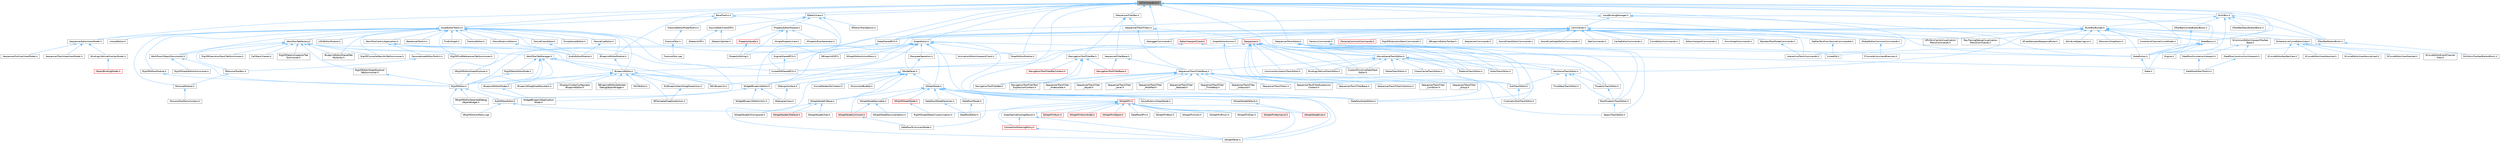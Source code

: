 digraph "UICommandList.h"
{
 // INTERACTIVE_SVG=YES
 // LATEX_PDF_SIZE
  bgcolor="transparent";
  edge [fontname=Helvetica,fontsize=10,labelfontname=Helvetica,labelfontsize=10];
  node [fontname=Helvetica,fontsize=10,shape=box,height=0.2,width=0.4];
  Node1 [id="Node000001",label="UICommandList.h",height=0.2,width=0.4,color="gray40", fillcolor="grey60", style="filled", fontcolor="black",tooltip=" "];
  Node1 -> Node2 [id="edge1_Node000001_Node000002",dir="back",color="steelblue1",style="solid",tooltip=" "];
  Node2 [id="Node000002",label="AssetEditorToolkit.h",height=0.2,width=0.4,color="grey40", fillcolor="white", style="filled",URL="$d9/d8b/AssetEditorToolkit_8h.html",tooltip=" "];
  Node2 -> Node3 [id="edge2_Node000002_Node000003",dir="back",color="steelblue1",style="solid",tooltip=" "];
  Node3 [id="Node000003",label="AnimationEditorViewportClient.h",height=0.2,width=0.4,color="grey40", fillcolor="white", style="filled",URL="$d1/d45/AnimationEditorViewportClient_8h.html",tooltip=" "];
  Node2 -> Node4 [id="edge3_Node000002_Node000004",dir="back",color="steelblue1",style="solid",tooltip=" "];
  Node4 [id="Node000004",label="AudioEditorModule.h",height=0.2,width=0.4,color="grey40", fillcolor="white", style="filled",URL="$d4/d28/AudioEditorModule_8h.html",tooltip=" "];
  Node2 -> Node5 [id="edge4_Node000002_Node000005",dir="back",color="steelblue1",style="solid",tooltip=" "];
  Node5 [id="Node000005",label="BaseAssetToolkit.h",height=0.2,width=0.4,color="grey40", fillcolor="white", style="filled",URL="$d4/d85/BaseAssetToolkit_8h.html",tooltip=" "];
  Node2 -> Node6 [id="edge5_Node000002_Node000006",dir="back",color="steelblue1",style="solid",tooltip=" "];
  Node6 [id="Node000006",label="BlueprintEditor.h",height=0.2,width=0.4,color="grey40", fillcolor="white", style="filled",URL="$df/d7d/BlueprintEditor_8h.html",tooltip=" "];
  Node6 -> Node7 [id="edge6_Node000006_Node000007",dir="back",color="steelblue1",style="solid",tooltip=" "];
  Node7 [id="Node000007",label="BPVariableDragDropAction.h",height=0.2,width=0.4,color="grey40", fillcolor="white", style="filled",URL="$dd/d23/BPVariableDragDropAction_8h.html",tooltip=" "];
  Node6 -> Node8 [id="edge7_Node000006_Node000008",dir="back",color="steelblue1",style="solid",tooltip=" "];
  Node8 [id="Node000008",label="BlueprintDragDropMenuItem.h",height=0.2,width=0.4,color="grey40", fillcolor="white", style="filled",URL="$dc/deb/BlueprintDragDropMenuItem_8h.html",tooltip=" "];
  Node6 -> Node9 [id="edge8_Node000006_Node000009",dir="back",color="steelblue1",style="solid",tooltip=" "];
  Node9 [id="Node000009",label="BlueprintEditorModes.h",height=0.2,width=0.4,color="grey40", fillcolor="white", style="filled",URL="$d9/d70/BlueprintEditorModes_8h.html",tooltip=" "];
  Node9 -> Node10 [id="edge9_Node000009_Node000010",dir="back",color="steelblue1",style="solid",tooltip=" "];
  Node10 [id="Node000010",label="WidgetBlueprintApplication\lMode.h",height=0.2,width=0.4,color="grey40", fillcolor="white", style="filled",URL="$d3/d40/WidgetBlueprintApplicationMode_8h.html",tooltip=" "];
  Node6 -> Node11 [id="edge10_Node000006_Node000011",dir="back",color="steelblue1",style="solid",tooltip=" "];
  Node11 [id="Node000011",label="IDisplayClusterConfigurator\lBlueprintEditor.h",height=0.2,width=0.4,color="grey40", fillcolor="white", style="filled",URL="$dd/d4b/IDisplayClusterConfiguratorBlueprintEditor_8h.html",tooltip=" "];
  Node6 -> Node12 [id="edge11_Node000006_Node000012",dir="back",color="steelblue1",style="solid",tooltip=" "];
  Node12 [id="Node000012",label="MyBlueprintItemDragDropAction.h",height=0.2,width=0.4,color="grey40", fillcolor="white", style="filled",URL="$da/d11/MyBlueprintItemDragDropAction_8h.html",tooltip=" "];
  Node12 -> Node7 [id="edge12_Node000012_Node000007",dir="back",color="steelblue1",style="solid",tooltip=" "];
  Node6 -> Node13 [id="edge13_Node000006_Node000013",dir="back",color="steelblue1",style="solid",tooltip=" "];
  Node13 [id="Node000013",label="SBlueprintEditorSelected\lDebugObjectWidget.h",height=0.2,width=0.4,color="grey40", fillcolor="white", style="filled",URL="$de/d6c/SBlueprintEditorSelectedDebugObjectWidget_8h.html",tooltip=" "];
  Node6 -> Node14 [id="edge14_Node000006_Node000014",dir="back",color="steelblue1",style="solid",tooltip=" "];
  Node14 [id="Node000014",label="SMyBlueprint.h",height=0.2,width=0.4,color="grey40", fillcolor="white", style="filled",URL="$d3/d34/SMyBlueprint_8h.html",tooltip=" "];
  Node6 -> Node15 [id="edge15_Node000006_Node000015",dir="back",color="steelblue1",style="solid",tooltip=" "];
  Node15 [id="Node000015",label="SSCSEditor.h",height=0.2,width=0.4,color="grey40", fillcolor="white", style="filled",URL="$d0/d2e/SSCSEditor_8h.html",tooltip=" "];
  Node6 -> Node16 [id="edge16_Node000006_Node000016",dir="back",color="steelblue1",style="solid",tooltip=" "];
  Node16 [id="Node000016",label="WidgetBlueprintEditor.h",height=0.2,width=0.4,color="grey40", fillcolor="white", style="filled",URL="$d6/d04/WidgetBlueprintEditor_8h.html",tooltip=" "];
  Node16 -> Node17 [id="edge17_Node000016_Node000017",dir="back",color="steelblue1",style="solid",tooltip=" "];
  Node17 [id="Node000017",label="SDesignerView.h",height=0.2,width=0.4,color="grey40", fillcolor="white", style="filled",URL="$d2/d14/SDesignerView_8h.html",tooltip=" "];
  Node16 -> Node10 [id="edge18_Node000016_Node000010",dir="back",color="steelblue1",style="solid",tooltip=" "];
  Node16 -> Node18 [id="edge19_Node000016_Node000018",dir="back",color="steelblue1",style="solid",tooltip=" "];
  Node18 [id="Node000018",label="WidgetBlueprintEditorUtils.h",height=0.2,width=0.4,color="grey40", fillcolor="white", style="filled",URL="$d9/df7/WidgetBlueprintEditorUtils_8h.html",tooltip=" "];
  Node2 -> Node19 [id="edge20_Node000002_Node000019",dir="back",color="steelblue1",style="solid",tooltip=" "];
  Node19 [id="Node000019",label="BlueprintEditorModule.h",height=0.2,width=0.4,color="grey40", fillcolor="white", style="filled",URL="$df/d39/BlueprintEditorModule_8h.html",tooltip=" "];
  Node19 -> Node6 [id="edge21_Node000019_Node000006",dir="back",color="steelblue1",style="solid",tooltip=" "];
  Node2 -> Node20 [id="edge22_Node000002_Node000020",dir="back",color="steelblue1",style="solid",tooltip=" "];
  Node20 [id="Node000020",label="BlueprintEditorSharedTab\lFactories.h",height=0.2,width=0.4,color="grey40", fillcolor="white", style="filled",URL="$d3/d15/BlueprintEditorSharedTabFactories_8h.html",tooltip=" "];
  Node2 -> Node21 [id="edge23_Node000002_Node000021",dir="back",color="steelblue1",style="solid",tooltip=" "];
  Node21 [id="Node000021",label="FindInGraph.h",height=0.2,width=0.4,color="grey40", fillcolor="white", style="filled",URL="$de/d36/FindInGraph_8h.html",tooltip=" "];
  Node2 -> Node22 [id="edge24_Node000002_Node000022",dir="back",color="steelblue1",style="solid",tooltip=" "];
  Node22 [id="Node000022",label="FractureEditor.h",height=0.2,width=0.4,color="grey40", fillcolor="white", style="filled",URL="$db/df2/FractureEditor_8h.html",tooltip=" "];
  Node2 -> Node23 [id="edge25_Node000002_Node000023",dir="back",color="steelblue1",style="solid",tooltip=" "];
  Node23 [id="Node000023",label="ISoundClassEditor.h",height=0.2,width=0.4,color="grey40", fillcolor="white", style="filled",URL="$de/db1/ISoundClassEditor_8h.html",tooltip=" "];
  Node23 -> Node4 [id="edge26_Node000023_Node000004",dir="back",color="steelblue1",style="solid",tooltip=" "];
  Node2 -> Node24 [id="edge27_Node000002_Node000024",dir="back",color="steelblue1",style="solid",tooltip=" "];
  Node24 [id="Node000024",label="ISoundCueEditor.h",height=0.2,width=0.4,color="grey40", fillcolor="white", style="filled",URL="$d6/d6a/ISoundCueEditor_8h.html",tooltip=" "];
  Node24 -> Node4 [id="edge28_Node000024_Node000004",dir="back",color="steelblue1",style="solid",tooltip=" "];
  Node2 -> Node25 [id="edge29_Node000002_Node000025",dir="back",color="steelblue1",style="solid",tooltip=" "];
  Node25 [id="Node000025",label="ISoundSubmixEditor.h",height=0.2,width=0.4,color="grey40", fillcolor="white", style="filled",URL="$dd/dca/ISoundSubmixEditor_8h.html",tooltip=" "];
  Node25 -> Node4 [id="edge30_Node000025_Node000004",dir="back",color="steelblue1",style="solid",tooltip=" "];
  Node2 -> Node26 [id="edge31_Node000002_Node000026",dir="back",color="steelblue1",style="solid",tooltip=" "];
  Node26 [id="Node000026",label="PersonaModule.h",height=0.2,width=0.4,color="grey40", fillcolor="white", style="filled",URL="$de/d74/PersonaModule_8h.html",tooltip=" "];
  Node26 -> Node27 [id="edge32_Node000026_Node000027",dir="back",color="steelblue1",style="solid",tooltip=" "];
  Node27 [id="Node000027",label="PersonaToolMenuContext.h",height=0.2,width=0.4,color="grey40", fillcolor="white", style="filled",URL="$d6/d6c/PersonaToolMenuContext_8h.html",tooltip=" "];
  Node2 -> Node28 [id="edge33_Node000002_Node000028",dir="back",color="steelblue1",style="solid",tooltip=" "];
  Node28 [id="Node000028",label="RigVMCompilerResultsTabSummoner.h",height=0.2,width=0.4,color="grey40", fillcolor="white", style="filled",URL="$dd/d05/RigVMCompilerResultsTabSummoner_8h.html",tooltip=" "];
  Node2 -> Node29 [id="edge34_Node000002_Node000029",dir="back",color="steelblue1",style="solid",tooltip=" "];
  Node29 [id="Node000029",label="RigVMEditorModule.h",height=0.2,width=0.4,color="grey40", fillcolor="white", style="filled",URL="$df/d47/RigVMEditorModule_8h.html",tooltip=" "];
  Node29 -> Node30 [id="edge35_Node000029_Node000030",dir="back",color="steelblue1",style="solid",tooltip=" "];
  Node30 [id="Node000030",label="RigVMEditor.h",height=0.2,width=0.4,color="grey40", fillcolor="white", style="filled",URL="$d3/d13/RigVMEditor_8h.html",tooltip=" "];
  Node30 -> Node31 [id="edge36_Node000030_Node000031",dir="back",color="steelblue1",style="solid",tooltip=" "];
  Node31 [id="Node000031",label="RigVMNewEditor.h",height=0.2,width=0.4,color="grey40", fillcolor="white", style="filled",URL="$df/dd1/RigVMNewEditor_8h.html",tooltip=" "];
  Node31 -> Node32 [id="edge37_Node000031_Node000032",dir="back",color="steelblue1",style="solid",tooltip=" "];
  Node32 [id="Node000032",label="RigVMGraphDetailCustomization.h",height=0.2,width=0.4,color="grey40", fillcolor="white", style="filled",URL="$da/d8c/RigVMGraphDetailCustomization_8h.html",tooltip=" "];
  Node31 -> Node33 [id="edge38_Node000031_Node000033",dir="back",color="steelblue1",style="solid",tooltip=" "];
  Node33 [id="Node000033",label="SRigVMActionMenu.cpp",height=0.2,width=0.4,color="grey40", fillcolor="white", style="filled",URL="$dc/d4c/SRigVMActionMenu_8cpp.html",tooltip=" "];
  Node30 -> Node33 [id="edge39_Node000030_Node000033",dir="back",color="steelblue1",style="solid",tooltip=" "];
  Node30 -> Node34 [id="edge40_Node000030_Node000034",dir="back",color="steelblue1",style="solid",tooltip=" "];
  Node34 [id="Node000034",label="SRigVMEditorSelectedDebug\lObjectWidget.h",height=0.2,width=0.4,color="grey40", fillcolor="white", style="filled",URL="$d9/dcd/SRigVMEditorSelectedDebugObjectWidget_8h.html",tooltip=" "];
  Node2 -> Node35 [id="edge41_Node000002_Node000035",dir="back",color="steelblue1",style="solid",tooltip=" "];
  Node35 [id="Node000035",label="RigVMFindReferencesTabSummoner.h",height=0.2,width=0.4,color="grey40", fillcolor="white", style="filled",URL="$d5/d7d/RigVMFindReferencesTabSummoner_8h.html",tooltip=" "];
  Node2 -> Node36 [id="edge42_Node000002_Node000036",dir="back",color="steelblue1",style="solid",tooltip=" "];
  Node36 [id="Node000036",label="SequencerEditorViewModel.h",height=0.2,width=0.4,color="grey40", fillcolor="white", style="filled",URL="$da/d57/SequencerEditorViewModel_8h.html",tooltip=" "];
  Node36 -> Node37 [id="edge43_Node000036_Node000037",dir="back",color="steelblue1",style="solid",tooltip=" "];
  Node37 [id="Node000037",label="BindingLifetimeOverlayModel.h",height=0.2,width=0.4,color="grey40", fillcolor="white", style="filled",URL="$d2/d69/BindingLifetimeOverlayModel_8h.html",tooltip=" "];
  Node37 -> Node38 [id="edge44_Node000037_Node000038",dir="back",color="steelblue1",style="solid",tooltip=" "];
  Node38 [id="Node000038",label="ObjectBindingModel.h",height=0.2,width=0.4,color="red", fillcolor="#FFF0F0", style="filled",URL="$de/dbc/ObjectBindingModel_8h.html",tooltip=" "];
  Node36 -> Node44 [id="edge45_Node000036_Node000044",dir="back",color="steelblue1",style="solid",tooltip=" "];
  Node44 [id="Node000044",label="SequencerOutlinerViewModel.h",height=0.2,width=0.4,color="grey40", fillcolor="white", style="filled",URL="$da/d12/SequencerOutlinerViewModel_8h.html",tooltip=" "];
  Node36 -> Node45 [id="edge46_Node000036_Node000045",dir="back",color="steelblue1",style="solid",tooltip=" "];
  Node45 [id="Node000045",label="SequencerTrackAreaViewModel.h",height=0.2,width=0.4,color="grey40", fillcolor="white", style="filled",URL="$d9/dd2/SequencerTrackAreaViewModel_8h.html",tooltip=" "];
  Node2 -> Node46 [id="edge47_Node000002_Node000046",dir="back",color="steelblue1",style="solid",tooltip=" "];
  Node46 [id="Node000046",label="SimpleAssetEditor.h",height=0.2,width=0.4,color="grey40", fillcolor="white", style="filled",URL="$da/d6e/SimpleAssetEditor_8h.html",tooltip=" "];
  Node2 -> Node47 [id="edge48_Node000002_Node000047",dir="back",color="steelblue1",style="solid",tooltip=" "];
  Node47 [id="Node000047",label="UAssetEditor.h",height=0.2,width=0.4,color="grey40", fillcolor="white", style="filled",URL="$da/dda/UAssetEditor_8h.html",tooltip=" "];
  Node2 -> Node48 [id="edge49_Node000002_Node000048",dir="back",color="steelblue1",style="solid",tooltip=" "];
  Node48 [id="Node000048",label="UMGEditorModule.h",height=0.2,width=0.4,color="grey40", fillcolor="white", style="filled",URL="$db/d6a/UMGEditorModule_8h.html",tooltip=" "];
  Node2 -> Node49 [id="edge50_Node000002_Node000049",dir="back",color="steelblue1",style="solid",tooltip=" "];
  Node49 [id="Node000049",label="UnrealEdSharedPCH.h",height=0.2,width=0.4,color="grey40", fillcolor="white", style="filled",URL="$d1/de6/UnrealEdSharedPCH_8h.html",tooltip=" "];
  Node2 -> Node50 [id="edge51_Node000002_Node000050",dir="back",color="steelblue1",style="solid",tooltip=" "];
  Node50 [id="Node000050",label="WorkflowCentricApplication.h",height=0.2,width=0.4,color="grey40", fillcolor="white", style="filled",URL="$dc/dc7/WorkflowCentricApplication_8h.html",tooltip=" "];
  Node50 -> Node19 [id="edge52_Node000050_Node000019",dir="back",color="steelblue1",style="solid",tooltip=" "];
  Node50 -> Node51 [id="edge53_Node000050_Node000051",dir="back",color="steelblue1",style="solid",tooltip=" "];
  Node51 [id="Node000051",label="PersonaAssetEditorToolkit.h",height=0.2,width=0.4,color="grey40", fillcolor="white", style="filled",URL="$df/db8/PersonaAssetEditorToolkit_8h.html",tooltip=" "];
  Node51 -> Node52 [id="edge54_Node000051_Node000052",dir="back",color="steelblue1",style="solid",tooltip=" "];
  Node52 [id="Node000052",label="SPersonaToolBox.h",height=0.2,width=0.4,color="grey40", fillcolor="white", style="filled",URL="$d3/d1c/SPersonaToolBox_8h.html",tooltip=" "];
  Node52 -> Node26 [id="edge55_Node000052_Node000026",dir="back",color="steelblue1",style="solid",tooltip=" "];
  Node50 -> Node30 [id="edge56_Node000050_Node000030",dir="back",color="steelblue1",style="solid",tooltip=" "];
  Node50 -> Node31 [id="edge57_Node000050_Node000031",dir="back",color="steelblue1",style="solid",tooltip=" "];
  Node2 -> Node53 [id="edge58_Node000002_Node000053",dir="back",color="steelblue1",style="solid",tooltip=" "];
  Node53 [id="Node000053",label="WorkflowTabFactory.h",height=0.2,width=0.4,color="grey40", fillcolor="white", style="filled",URL="$d9/dfb/WorkflowTabFactory_8h.html",tooltip=" "];
  Node53 -> Node6 [id="edge59_Node000053_Node000006",dir="back",color="steelblue1",style="solid",tooltip=" "];
  Node53 -> Node20 [id="edge60_Node000053_Node000020",dir="back",color="steelblue1",style="solid",tooltip=" "];
  Node53 -> Node54 [id="edge61_Node000053_Node000054",dir="back",color="steelblue1",style="solid",tooltip=" "];
  Node54 [id="Node000054",label="CallStackViewer.h",height=0.2,width=0.4,color="grey40", fillcolor="white", style="filled",URL="$db/dc3/CallStackViewer_8h.html",tooltip=" "];
  Node53 -> Node28 [id="edge62_Node000053_Node000028",dir="back",color="steelblue1",style="solid",tooltip=" "];
  Node53 -> Node55 [id="edge63_Node000053_Node000055",dir="back",color="steelblue1",style="solid",tooltip=" "];
  Node55 [id="Node000055",label="RigVMDetailsInspectorTab\lSummoner.h",height=0.2,width=0.4,color="grey40", fillcolor="white", style="filled",URL="$dc/d66/RigVMDetailsInspectorTabSummoner_8h.html",tooltip=" "];
  Node53 -> Node56 [id="edge64_Node000053_Node000056",dir="back",color="steelblue1",style="solid",tooltip=" "];
  Node56 [id="Node000056",label="RigVMEditorGraphExplorer\lTabSummoner.h",height=0.2,width=0.4,color="grey40", fillcolor="white", style="filled",URL="$d7/de4/RigVMEditorGraphExplorerTabSummoner_8h.html",tooltip=" "];
  Node56 -> Node30 [id="edge65_Node000056_Node000030",dir="back",color="steelblue1",style="solid",tooltip=" "];
  Node53 -> Node57 [id="edge66_Node000053_Node000057",dir="back",color="steelblue1",style="solid",tooltip=" "];
  Node57 [id="Node000057",label="RigVMExecutionStackTabSummoner.h",height=0.2,width=0.4,color="grey40", fillcolor="white", style="filled",URL="$dd/d34/RigVMExecutionStackTabSummoner_8h.html",tooltip=" "];
  Node53 -> Node35 [id="edge67_Node000053_Node000035",dir="back",color="steelblue1",style="solid",tooltip=" "];
  Node53 -> Node52 [id="edge68_Node000053_Node000052",dir="back",color="steelblue1",style="solid",tooltip=" "];
  Node53 -> Node58 [id="edge69_Node000053_Node000058",dir="back",color="steelblue1",style="solid",tooltip=" "];
  Node58 [id="Node000058",label="WorkflowTabManager.h",height=0.2,width=0.4,color="grey40", fillcolor="white", style="filled",URL="$d7/d36/WorkflowTabManager_8h.html",tooltip=" "];
  Node58 -> Node6 [id="edge70_Node000058_Node000006",dir="back",color="steelblue1",style="solid",tooltip=" "];
  Node58 -> Node9 [id="edge71_Node000058_Node000009",dir="back",color="steelblue1",style="solid",tooltip=" "];
  Node58 -> Node30 [id="edge72_Node000058_Node000030",dir="back",color="steelblue1",style="solid",tooltip=" "];
  Node58 -> Node59 [id="edge73_Node000058_Node000059",dir="back",color="steelblue1",style="solid",tooltip=" "];
  Node59 [id="Node000059",label="RigVMNewEditorMode.h",height=0.2,width=0.4,color="grey40", fillcolor="white", style="filled",URL="$de/d0a/RigVMNewEditorMode_8h.html",tooltip=" "];
  Node59 -> Node30 [id="edge74_Node000059_Node000030",dir="back",color="steelblue1",style="solid",tooltip=" "];
  Node58 -> Node14 [id="edge75_Node000058_Node000014",dir="back",color="steelblue1",style="solid",tooltip=" "];
  Node58 -> Node10 [id="edge76_Node000058_Node000010",dir="back",color="steelblue1",style="solid",tooltip=" "];
  Node53 -> Node60 [id="edge77_Node000053_Node000060",dir="back",color="steelblue1",style="solid",tooltip=" "];
  Node60 [id="Node000060",label="WorkflowUObjectDocuments.h",height=0.2,width=0.4,color="grey40", fillcolor="white", style="filled",URL="$d1/db5/WorkflowUObjectDocuments_8h.html",tooltip=" "];
  Node60 -> Node30 [id="edge78_Node000060_Node000030",dir="back",color="steelblue1",style="solid",tooltip=" "];
  Node60 -> Node61 [id="edge79_Node000060_Node000061",dir="back",color="steelblue1",style="solid",tooltip=" "];
  Node61 [id="Node000061",label="RigVMGraphEditorSummoner.h",height=0.2,width=0.4,color="grey40", fillcolor="white", style="filled",URL="$db/d30/RigVMGraphEditorSummoner_8h.html",tooltip=" "];
  Node2 -> Node60 [id="edge80_Node000002_Node000060",dir="back",color="steelblue1",style="solid",tooltip=" "];
  Node1 -> Node62 [id="edge81_Node000001_Node000062",dir="back",color="steelblue1",style="solid",tooltip=" "];
  Node62 [id="Node000062",label="BaseToolkit.h",height=0.2,width=0.4,color="grey40", fillcolor="white", style="filled",URL="$db/d07/BaseToolkit_8h.html",tooltip=" "];
  Node62 -> Node2 [id="edge82_Node000062_Node000002",dir="back",color="steelblue1",style="solid",tooltip=" "];
  Node62 -> Node63 [id="edge83_Node000062_Node000063",dir="back",color="steelblue1",style="solid",tooltip=" "];
  Node63 [id="Node000063",label="FractureEditorModeToolkit.h",height=0.2,width=0.4,color="grey40", fillcolor="white", style="filled",URL="$da/d01/FractureEditorModeToolkit_8h.html",tooltip=" "];
  Node63 -> Node64 [id="edge84_Node000063_Node000064",dir="back",color="steelblue1",style="solid",tooltip=" "];
  Node64 [id="Node000064",label="FractureTool.h",height=0.2,width=0.4,color="grey40", fillcolor="white", style="filled",URL="$d4/d30/FractureTool_8h.html",tooltip=" "];
  Node64 -> Node65 [id="edge85_Node000064_Node000065",dir="back",color="steelblue1",style="solid",tooltip=" "];
  Node65 [id="Node000065",label="FractureTool.cpp",height=0.2,width=0.4,color="grey40", fillcolor="white", style="filled",URL="$dc/d9a/FractureTool_8cpp.html",tooltip=" "];
  Node62 -> Node49 [id="edge86_Node000062_Node000049",dir="back",color="steelblue1",style="solid",tooltip=" "];
  Node1 -> Node19 [id="edge87_Node000001_Node000019",dir="back",color="steelblue1",style="solid",tooltip=" "];
  Node1 -> Node66 [id="edge88_Node000001_Node000066",dir="back",color="steelblue1",style="solid",tooltip=" "];
  Node66 [id="Node000066",label="DataflowGraphEditor.h",height=0.2,width=0.4,color="grey40", fillcolor="white", style="filled",URL="$d4/dfa/DataflowGraphEditor_8h.html",tooltip=" "];
  Node1 -> Node67 [id="edge89_Node000001_Node000067",dir="back",color="steelblue1",style="solid",tooltip=" "];
  Node67 [id="Node000067",label="DebuggerCommands.h",height=0.2,width=0.4,color="grey40", fillcolor="white", style="filled",URL="$dc/da1/DebuggerCommands_8h.html",tooltip=" "];
  Node1 -> Node68 [id="edge90_Node000001_Node000068",dir="back",color="steelblue1",style="solid",tooltip=" "];
  Node68 [id="Node000068",label="GlobalEditorCommonCommands.h",height=0.2,width=0.4,color="grey40", fillcolor="white", style="filled",URL="$d3/d5f/GlobalEditorCommonCommands_8h.html",tooltip=" "];
  Node68 -> Node69 [id="edge91_Node000068_Node000069",dir="back",color="steelblue1",style="solid",tooltip=" "];
  Node69 [id="Node000069",label="FConsoleCommandExecutor.h",height=0.2,width=0.4,color="grey40", fillcolor="white", style="filled",URL="$d4/db0/FConsoleCommandExecutor_8h.html",tooltip=" "];
  Node1 -> Node70 [id="edge92_Node000001_Node000070",dir="back",color="steelblue1",style="solid",tooltip=" "];
  Node70 [id="Node000070",label="GraphEditor.h",height=0.2,width=0.4,color="grey40", fillcolor="white", style="filled",URL="$dc/dc5/GraphEditor_8h.html",tooltip=" "];
  Node70 -> Node6 [id="edge93_Node000070_Node000006",dir="back",color="steelblue1",style="solid",tooltip=" "];
  Node70 -> Node71 [id="edge94_Node000070_Node000071",dir="back",color="steelblue1",style="solid",tooltip=" "];
  Node71 [id="Node000071",label="DataflowEditorToolkit.h",height=0.2,width=0.4,color="grey40", fillcolor="white", style="filled",URL="$d8/d80/DataflowEditorToolkit_8h.html",tooltip=" "];
  Node70 -> Node66 [id="edge95_Node000070_Node000066",dir="back",color="steelblue1",style="solid",tooltip=" "];
  Node70 -> Node72 [id="edge96_Node000070_Node000072",dir="back",color="steelblue1",style="solid",tooltip=" "];
  Node72 [id="Node000072",label="GraphEditorModule.h",height=0.2,width=0.4,color="grey40", fillcolor="white", style="filled",URL="$dc/db9/GraphEditorModule_8h.html",tooltip=" "];
  Node70 -> Node73 [id="edge97_Node000070_Node000073",dir="back",color="steelblue1",style="solid",tooltip=" "];
  Node73 [id="Node000073",label="MarqueeOperation.h",height=0.2,width=0.4,color="grey40", fillcolor="white", style="filled",URL="$df/d01/MarqueeOperation_8h.html",tooltip=" "];
  Node73 -> Node74 [id="edge98_Node000073_Node000074",dir="back",color="steelblue1",style="solid",tooltip=" "];
  Node74 [id="Node000074",label="SNodePanel.h",height=0.2,width=0.4,color="grey40", fillcolor="white", style="filled",URL="$da/db1/SNodePanel_8h.html",tooltip=" "];
  Node74 -> Node75 [id="edge99_Node000074_Node000075",dir="back",color="steelblue1",style="solid",tooltip=" "];
  Node75 [id="Node000075",label="KismetNodeInfoContext.h",height=0.2,width=0.4,color="grey40", fillcolor="white", style="filled",URL="$d3/dfc/KismetNodeInfoContext_8h.html",tooltip=" "];
  Node74 -> Node30 [id="edge100_Node000074_Node000030",dir="back",color="steelblue1",style="solid",tooltip=" "];
  Node74 -> Node76 [id="edge101_Node000074_Node000076",dir="back",color="steelblue1",style="solid",tooltip=" "];
  Node76 [id="Node000076",label="SCommentBubble.h",height=0.2,width=0.4,color="grey40", fillcolor="white", style="filled",URL="$d9/d84/SCommentBubble_8h.html",tooltip=" "];
  Node74 -> Node77 [id="edge102_Node000074_Node000077",dir="back",color="steelblue1",style="solid",tooltip=" "];
  Node77 [id="Node000077",label="SDesignSurface.h",height=0.2,width=0.4,color="grey40", fillcolor="white", style="filled",URL="$d0/d2a/SDesignSurface_8h.html",tooltip=" "];
  Node77 -> Node17 [id="edge103_Node000077_Node000017",dir="back",color="steelblue1",style="solid",tooltip=" "];
  Node74 -> Node78 [id="edge104_Node000074_Node000078",dir="back",color="steelblue1",style="solid",tooltip=" "];
  Node78 [id="Node000078",label="SGraphNode.h",height=0.2,width=0.4,color="grey40", fillcolor="white", style="filled",URL="$d2/d30/SGraphNode_8h.html",tooltip=" "];
  Node78 -> Node66 [id="edge105_Node000078_Node000066",dir="back",color="steelblue1",style="solid",tooltip=" "];
  Node78 -> Node79 [id="edge106_Node000078_Node000079",dir="back",color="steelblue1",style="solid",tooltip=" "];
  Node79 [id="Node000079",label="DataflowSCommentNode.h",height=0.2,width=0.4,color="grey40", fillcolor="white", style="filled",URL="$de/dd7/DataflowSCommentNode_8h.html",tooltip=" "];
  Node78 -> Node80 [id="edge107_Node000078_Node000080",dir="back",color="steelblue1",style="solid",tooltip=" "];
  Node80 [id="Node000080",label="DataflowSNode.h",height=0.2,width=0.4,color="grey40", fillcolor="white", style="filled",URL="$d8/d5a/DataflowSNode_8h.html",tooltip=" "];
  Node80 -> Node81 [id="edge108_Node000080_Node000081",dir="back",color="steelblue1",style="solid",tooltip=" "];
  Node81 [id="Node000081",label="DataflowEditor.h",height=0.2,width=0.4,color="grey40", fillcolor="white", style="filled",URL="$d9/d93/DataflowEditor_8h.html",tooltip=" "];
  Node78 -> Node82 [id="edge109_Node000078_Node000082",dir="back",color="steelblue1",style="solid",tooltip=" "];
  Node82 [id="Node000082",label="DataflowSNodeFactories.h",height=0.2,width=0.4,color="grey40", fillcolor="white", style="filled",URL="$dc/d28/DataflowSNodeFactories_8h.html",tooltip=" "];
  Node82 -> Node81 [id="edge110_Node000082_Node000081",dir="back",color="steelblue1",style="solid",tooltip=" "];
  Node78 -> Node83 [id="edge111_Node000078_Node000083",dir="back",color="steelblue1",style="solid",tooltip=" "];
  Node83 [id="Node000083",label="SGraphNodeDefault.h",height=0.2,width=0.4,color="grey40", fillcolor="white", style="filled",URL="$de/daa/SGraphNodeDefault_8h.html",tooltip=" "];
  Node83 -> Node84 [id="edge112_Node000083_Node000084",dir="back",color="steelblue1",style="solid",tooltip=" "];
  Node84 [id="Node000084",label="SGraphNodeKnot.h",height=0.2,width=0.4,color="red", fillcolor="#FFF0F0", style="filled",URL="$da/da5/SGraphNodeKnot_8h.html",tooltip=" "];
  Node78 -> Node86 [id="edge113_Node000078_Node000086",dir="back",color="steelblue1",style="solid",tooltip=" "];
  Node86 [id="Node000086",label="SGraphNodeK2Base.h",height=0.2,width=0.4,color="grey40", fillcolor="white", style="filled",URL="$de/d4a/SGraphNodeK2Base_8h.html",tooltip=" "];
  Node86 -> Node87 [id="edge114_Node000086_Node000087",dir="back",color="steelblue1",style="solid",tooltip=" "];
  Node87 [id="Node000087",label="SGraphNodeK2Composite.h",height=0.2,width=0.4,color="grey40", fillcolor="white", style="filled",URL="$d9/d1f/SGraphNodeK2Composite_8h.html",tooltip=" "];
  Node86 -> Node88 [id="edge115_Node000086_Node000088",dir="back",color="steelblue1",style="solid",tooltip=" "];
  Node88 [id="Node000088",label="SGraphNodeK2Default.h",height=0.2,width=0.4,color="red", fillcolor="#FFF0F0", style="filled",URL="$d6/dba/SGraphNodeK2Default_8h.html",tooltip=" "];
  Node86 -> Node90 [id="edge116_Node000086_Node000090",dir="back",color="steelblue1",style="solid",tooltip=" "];
  Node90 [id="Node000090",label="SGraphNodeK2Var.h",height=0.2,width=0.4,color="grey40", fillcolor="white", style="filled",URL="$d3/d75/SGraphNodeK2Var_8h.html",tooltip=" "];
  Node78 -> Node91 [id="edge117_Node000078_Node000091",dir="back",color="steelblue1",style="solid",tooltip=" "];
  Node91 [id="Node000091",label="SGraphNodeResizable.h",height=0.2,width=0.4,color="grey40", fillcolor="white", style="filled",URL="$da/d09/SGraphNodeResizable_8h.html",tooltip=" "];
  Node91 -> Node92 [id="edge118_Node000091_Node000092",dir="back",color="steelblue1",style="solid",tooltip=" "];
  Node92 [id="Node000092",label="SGraphNodeComment.h",height=0.2,width=0.4,color="red", fillcolor="#FFF0F0", style="filled",URL="$d7/db6/SGraphNodeComment_8h.html",tooltip=" "];
  Node92 -> Node79 [id="edge119_Node000092_Node000079",dir="back",color="steelblue1",style="solid",tooltip=" "];
  Node91 -> Node94 [id="edge120_Node000091_Node000094",dir="back",color="steelblue1",style="solid",tooltip=" "];
  Node94 [id="Node000094",label="SGraphNodeDocumentation.h",height=0.2,width=0.4,color="grey40", fillcolor="white", style="filled",URL="$de/d42/SGraphNodeDocumentation_8h.html",tooltip=" "];
  Node78 -> Node95 [id="edge121_Node000078_Node000095",dir="back",color="steelblue1",style="solid",tooltip=" "];
  Node95 [id="Node000095",label="SGraphPanel.h",height=0.2,width=0.4,color="grey40", fillcolor="white", style="filled",URL="$d2/dcf/SGraphPanel_8h.html",tooltip=" "];
  Node78 -> Node96 [id="edge122_Node000078_Node000096",dir="back",color="steelblue1",style="solid",tooltip=" "];
  Node96 [id="Node000096",label="SGraphPin.h",height=0.2,width=0.4,color="red", fillcolor="#FFF0F0", style="filled",URL="$d1/dd1/SGraphPin_8h.html",tooltip=" "];
  Node96 -> Node97 [id="edge123_Node000096_Node000097",dir="back",color="steelblue1",style="solid",tooltip=" "];
  Node97 [id="Node000097",label="ConnectionDrawingPolicy.h",height=0.2,width=0.4,color="red", fillcolor="#FFF0F0", style="filled",URL="$d5/dc8/ConnectionDrawingPolicy_8h.html",tooltip=" "];
  Node97 -> Node95 [id="edge124_Node000097_Node000095",dir="back",color="steelblue1",style="solid",tooltip=" "];
  Node96 -> Node102 [id="edge125_Node000096_Node000102",dir="back",color="steelblue1",style="solid",tooltip=" "];
  Node102 [id="Node000102",label="DataflowSPin.h",height=0.2,width=0.4,color="grey40", fillcolor="white", style="filled",URL="$d2/de1/DataflowSPin_8h.html",tooltip=" "];
  Node96 -> Node103 [id="edge126_Node000096_Node000103",dir="back",color="steelblue1",style="solid",tooltip=" "];
  Node103 [id="Node000103",label="GraphSplineOverlapResult.h",height=0.2,width=0.4,color="grey40", fillcolor="white", style="filled",URL="$dc/d14/GraphSplineOverlapResult_8h.html",tooltip=" "];
  Node103 -> Node97 [id="edge127_Node000103_Node000097",dir="back",color="steelblue1",style="solid",tooltip=" "];
  Node103 -> Node95 [id="edge128_Node000103_Node000095",dir="back",color="steelblue1",style="solid",tooltip=" "];
  Node96 -> Node32 [id="edge129_Node000096_Node000032",dir="back",color="steelblue1",style="solid",tooltip=" "];
  Node96 -> Node84 [id="edge130_Node000096_Node000084",dir="back",color="steelblue1",style="solid",tooltip=" "];
  Node96 -> Node95 [id="edge131_Node000096_Node000095",dir="back",color="steelblue1",style="solid",tooltip=" "];
  Node96 -> Node104 [id="edge132_Node000096_Node000104",dir="back",color="steelblue1",style="solid",tooltip=" "];
  Node104 [id="Node000104",label="SGraphPinBool.h",height=0.2,width=0.4,color="grey40", fillcolor="white", style="filled",URL="$d8/d82/SGraphPinBool_8h.html",tooltip=" "];
  Node96 -> Node105 [id="edge133_Node000096_Node000105",dir="back",color="steelblue1",style="solid",tooltip=" "];
  Node105 [id="Node000105",label="SGraphPinColor.h",height=0.2,width=0.4,color="grey40", fillcolor="white", style="filled",URL="$dd/d8d/SGraphPinColor_8h.html",tooltip=" "];
  Node96 -> Node106 [id="edge134_Node000096_Node000106",dir="back",color="steelblue1",style="solid",tooltip=" "];
  Node106 [id="Node000106",label="SGraphPinEnum.h",height=0.2,width=0.4,color="grey40", fillcolor="white", style="filled",URL="$dc/d1a/SGraphPinEnum_8h.html",tooltip=" "];
  Node96 -> Node107 [id="edge135_Node000096_Node000107",dir="back",color="steelblue1",style="solid",tooltip=" "];
  Node107 [id="Node000107",label="SGraphPinExec.h",height=0.2,width=0.4,color="grey40", fillcolor="white", style="filled",URL="$d1/d4c/SGraphPinExec_8h.html",tooltip=" "];
  Node96 -> Node108 [id="edge136_Node000096_Node000108",dir="back",color="steelblue1",style="solid",tooltip=" "];
  Node108 [id="Node000108",label="SGraphPinNameList.h",height=0.2,width=0.4,color="red", fillcolor="#FFF0F0", style="filled",URL="$d4/d09/SGraphPinNameList_8h.html",tooltip=" "];
  Node96 -> Node110 [id="edge137_Node000096_Node000110",dir="back",color="steelblue1",style="solid",tooltip=" "];
  Node110 [id="Node000110",label="SGraphPinNum.h",height=0.2,width=0.4,color="red", fillcolor="#FFF0F0", style="filled",URL="$d7/da4/SGraphPinNum_8h.html",tooltip=" "];
  Node96 -> Node112 [id="edge138_Node000096_Node000112",dir="back",color="steelblue1",style="solid",tooltip=" "];
  Node112 [id="Node000112",label="SGraphPinNumSlider.h",height=0.2,width=0.4,color="red", fillcolor="#FFF0F0", style="filled",URL="$d5/d00/SGraphPinNumSlider_8h.html",tooltip=" "];
  Node96 -> Node114 [id="edge139_Node000096_Node000114",dir="back",color="steelblue1",style="solid",tooltip=" "];
  Node114 [id="Node000114",label="SGraphPinObject.h",height=0.2,width=0.4,color="red", fillcolor="#FFF0F0", style="filled",URL="$da/dd6/SGraphPinObject_8h.html",tooltip=" "];
  Node78 -> Node135 [id="edge140_Node000078_Node000135",dir="back",color="steelblue1",style="solid",tooltip=" "];
  Node135 [id="Node000135",label="SRigVMGraphNode.h",height=0.2,width=0.4,color="red", fillcolor="#FFF0F0", style="filled",URL="$d0/d1e/SRigVMGraphNode_8h.html",tooltip=" "];
  Node135 -> Node32 [id="edge141_Node000135_Node000032",dir="back",color="steelblue1",style="solid",tooltip=" "];
  Node78 -> Node137 [id="edge142_Node000078_Node000137",dir="back",color="steelblue1",style="solid",tooltip=" "];
  Node137 [id="Node000137",label="SoundSubmixGraphNode.h",height=0.2,width=0.4,color="grey40", fillcolor="white", style="filled",URL="$d5/d09/SoundSubmixGraphNode_8h.html",tooltip=" "];
  Node74 -> Node92 [id="edge143_Node000074_Node000092",dir="back",color="steelblue1",style="solid",tooltip=" "];
  Node74 -> Node86 [id="edge144_Node000074_Node000086",dir="back",color="steelblue1",style="solid",tooltip=" "];
  Node74 -> Node95 [id="edge145_Node000074_Node000095",dir="back",color="steelblue1",style="solid",tooltip=" "];
  Node70 -> Node30 [id="edge146_Node000070_Node000030",dir="back",color="steelblue1",style="solid",tooltip=" "];
  Node70 -> Node138 [id="edge147_Node000070_Node000138",dir="back",color="steelblue1",style="solid",tooltip=" "];
  Node138 [id="Node000138",label="SBlueprintDiff.h",height=0.2,width=0.4,color="grey40", fillcolor="white", style="filled",URL="$de/d6d/SBlueprintDiff_8h.html",tooltip=" "];
  Node70 -> Node139 [id="edge148_Node000070_Node000139",dir="back",color="steelblue1",style="solid",tooltip=" "];
  Node139 [id="Node000139",label="SGraphEditorActionMenu.h",height=0.2,width=0.4,color="grey40", fillcolor="white", style="filled",URL="$dd/d8d/SGraphEditorActionMenu_8h.html",tooltip=" "];
  Node70 -> Node78 [id="edge149_Node000070_Node000078",dir="back",color="steelblue1",style="solid",tooltip=" "];
  Node70 -> Node95 [id="edge150_Node000070_Node000095",dir="back",color="steelblue1",style="solid",tooltip=" "];
  Node70 -> Node74 [id="edge151_Node000070_Node000074",dir="back",color="steelblue1",style="solid",tooltip=" "];
  Node70 -> Node49 [id="edge152_Node000070_Node000049",dir="back",color="steelblue1",style="solid",tooltip=" "];
  Node70 -> Node16 [id="edge153_Node000070_Node000016",dir="back",color="steelblue1",style="solid",tooltip=" "];
  Node1 -> Node72 [id="edge154_Node000001_Node000072",dir="back",color="steelblue1",style="solid",tooltip=" "];
  Node1 -> Node140 [id="edge155_Node000001_Node000140",dir="back",color="steelblue1",style="solid",tooltip=" "];
  Node140 [id="Node000140",label="IDetailsView.h",height=0.2,width=0.4,color="grey40", fillcolor="white", style="filled",URL="$dd/d11/IDetailsView_8h.html",tooltip=" "];
  Node140 -> Node141 [id="edge156_Node000140_Node000141",dir="back",color="steelblue1",style="solid",tooltip=" "];
  Node141 [id="Node000141",label="AsyncDetailViewDiff.h",height=0.2,width=0.4,color="grey40", fillcolor="white", style="filled",URL="$dc/d54/AsyncDetailViewDiff_8h.html",tooltip=" "];
  Node141 -> Node142 [id="edge157_Node000141_Node000142",dir="back",color="steelblue1",style="solid",tooltip=" "];
  Node142 [id="Node000142",label="SDetailsDiff.h",height=0.2,width=0.4,color="grey40", fillcolor="white", style="filled",URL="$da/d09/SDetailsDiff_8h.html",tooltip=" "];
  Node141 -> Node143 [id="edge158_Node000141_Node000143",dir="back",color="steelblue1",style="solid",tooltip=" "];
  Node143 [id="Node000143",label="SDetailsSplitter.h",height=0.2,width=0.4,color="grey40", fillcolor="white", style="filled",URL="$d5/de5/SDetailsSplitter_8h.html",tooltip=" "];
  Node140 -> Node144 [id="edge159_Node000140_Node000144",dir="back",color="steelblue1",style="solid",tooltip=" "];
  Node144 [id="Node000144",label="PropertyEditing.h",height=0.2,width=0.4,color="grey40", fillcolor="white", style="filled",URL="$d9/d30/PropertyEditing_8h.html",tooltip=" "];
  Node140 -> Node145 [id="edge160_Node000140_Node000145",dir="back",color="steelblue1",style="solid",tooltip=" "];
  Node145 [id="Node000145",label="PropertyEditorModule.h",height=0.2,width=0.4,color="grey40", fillcolor="white", style="filled",URL="$d5/d90/PropertyEditorModule_8h.html",tooltip=" "];
  Node145 -> Node146 [id="edge161_Node000145_Node000146",dir="back",color="steelblue1",style="solid",tooltip=" "];
  Node146 [id="Node000146",label="IPropertyRowGenerator.h",height=0.2,width=0.4,color="grey40", fillcolor="white", style="filled",URL="$d0/df2/IPropertyRowGenerator_8h.html",tooltip=" "];
  Node145 -> Node147 [id="edge162_Node000145_Node000147",dir="back",color="steelblue1",style="solid",tooltip=" "];
  Node147 [id="Node000147",label="ISinglePropertyView.h",height=0.2,width=0.4,color="grey40", fillcolor="white", style="filled",URL="$de/d4c/ISinglePropertyView_8h.html",tooltip=" "];
  Node145 -> Node144 [id="edge163_Node000145_Node000144",dir="back",color="steelblue1",style="solid",tooltip=" "];
  Node145 -> Node148 [id="edge164_Node000145_Node000148",dir="back",color="steelblue1",style="solid",tooltip=" "];
  Node148 [id="Node000148",label="PropertyHandle.h",height=0.2,width=0.4,color="red", fillcolor="#FFF0F0", style="filled",URL="$d7/d90/PropertyHandle_8h.html",tooltip=" "];
  Node148 -> Node144 [id="edge165_Node000148_Node000144",dir="back",color="steelblue1",style="solid",tooltip=" "];
  Node140 -> Node143 [id="edge166_Node000140_Node000143",dir="back",color="steelblue1",style="solid",tooltip=" "];
  Node140 -> Node207 [id="edge167_Node000140_Node000207",dir="back",color="steelblue1",style="solid",tooltip=" "];
  Node207 [id="Node000207",label="SMotionTrailOptions.h",height=0.2,width=0.4,color="grey40", fillcolor="white", style="filled",URL="$d2/d53/SMotionTrailOptions_8h.html",tooltip=" "];
  Node1 -> Node208 [id="edge168_Node000001_Node000208",dir="back",color="steelblue1",style="solid",tooltip=" "];
  Node208 [id="Node000208",label="ISequencerFilterBar.h",height=0.2,width=0.4,color="grey40", fillcolor="white", style="filled",URL="$d3/ded/ISequencerFilterBar_8h.html",tooltip=" "];
  Node208 -> Node209 [id="edge169_Node000208_Node000209",dir="back",color="steelblue1",style="solid",tooltip=" "];
  Node209 [id="Node000209",label="INavigationToolFilterBar.h",height=0.2,width=0.4,color="grey40", fillcolor="white", style="filled",URL="$d1/d89/INavigationToolFilterBar_8h.html",tooltip=" "];
  Node209 -> Node210 [id="edge170_Node000209_Node000210",dir="back",color="steelblue1",style="solid",tooltip=" "];
  Node210 [id="Node000210",label="NavigationToolFilterBar.h",height=0.2,width=0.4,color="grey40", fillcolor="white", style="filled",URL="$df/d14/NavigationToolFilterBar_8h.html",tooltip=" "];
  Node209 -> Node211 [id="edge171_Node000209_Node000211",dir="back",color="steelblue1",style="solid",tooltip=" "];
  Node211 [id="Node000211",label="NavigationToolFilterBarContext.h",height=0.2,width=0.4,color="red", fillcolor="#FFF0F0", style="filled",URL="$d9/d49/NavigationToolFilterBarContext_8h.html",tooltip=" "];
  Node209 -> Node213 [id="edge172_Node000209_Node000213",dir="back",color="steelblue1",style="solid",tooltip=" "];
  Node213 [id="Node000213",label="NavigationToolFilterBase.h",height=0.2,width=0.4,color="red", fillcolor="#FFF0F0", style="filled",URL="$d6/d34/NavigationToolFilterBase_8h.html",tooltip=" "];
  Node209 -> Node226 [id="edge173_Node000209_Node000226",dir="back",color="steelblue1",style="solid",tooltip=" "];
  Node226 [id="Node000226",label="NavigationToolFilterText\lExpressionContext.h",height=0.2,width=0.4,color="grey40", fillcolor="white", style="filled",URL="$d8/dd2/NavigationToolFilterTextExpressionContext_8h.html",tooltip=" "];
  Node208 -> Node227 [id="edge174_Node000208_Node000227",dir="back",color="steelblue1",style="solid",tooltip=" "];
  Node227 [id="Node000227",label="ISequencerTrackFilters.h",height=0.2,width=0.4,color="grey40", fillcolor="white", style="filled",URL="$d0/d06/ISequencerTrackFilters_8h.html",tooltip=" "];
  Node227 -> Node228 [id="edge175_Node000227_Node000228",dir="back",color="steelblue1",style="solid",tooltip=" "];
  Node228 [id="Node000228",label="ISequencer.h",height=0.2,width=0.4,color="red", fillcolor="#FFF0F0", style="filled",URL="$d7/d1d/ISequencer_8h.html",tooltip=" "];
  Node228 -> Node229 [id="edge176_Node000228_Node000229",dir="back",color="steelblue1",style="solid",tooltip=" "];
  Node229 [id="Node000229",label="AudioTrackEditor.h",height=0.2,width=0.4,color="grey40", fillcolor="white", style="filled",URL="$dd/d96/AudioTrackEditor_8h.html",tooltip=" "];
  Node228 -> Node230 [id="edge177_Node000228_Node000230",dir="back",color="steelblue1",style="solid",tooltip=" "];
  Node230 [id="Node000230",label="BindingLifetimeTrackEditor.h",height=0.2,width=0.4,color="grey40", fillcolor="white", style="filled",URL="$db/d3c/BindingLifetimeTrackEditor_8h.html",tooltip=" "];
  Node228 -> Node231 [id="edge178_Node000228_Node000231",dir="back",color="steelblue1",style="solid",tooltip=" "];
  Node231 [id="Node000231",label="BoolPropertyTrackEditor.h",height=0.2,width=0.4,color="grey40", fillcolor="white", style="filled",URL="$db/d07/BoolPropertyTrackEditor_8h.html",tooltip=" "];
  Node231 -> Node232 [id="edge179_Node000231_Node000232",dir="back",color="steelblue1",style="solid",tooltip=" "];
  Node232 [id="Node000232",label="SpawnTrackEditor.h",height=0.2,width=0.4,color="grey40", fillcolor="white", style="filled",URL="$d5/dac/SpawnTrackEditor_8h.html",tooltip=" "];
  Node228 -> Node233 [id="edge180_Node000228_Node000233",dir="back",color="steelblue1",style="solid",tooltip=" "];
  Node233 [id="Node000233",label="CinematicShotTrackEditor.h",height=0.2,width=0.4,color="grey40", fillcolor="white", style="filled",URL="$d3/d0c/CinematicShotTrackEditor_8h.html",tooltip=" "];
  Node228 -> Node234 [id="edge181_Node000228_Node000234",dir="back",color="steelblue1",style="solid",tooltip=" "];
  Node234 [id="Node000234",label="CommonAnimationTrackEditor.h",height=0.2,width=0.4,color="grey40", fillcolor="white", style="filled",URL="$d9/d6e/CommonAnimationTrackEditor_8h.html",tooltip=" "];
  Node228 -> Node235 [id="edge182_Node000228_Node000235",dir="back",color="steelblue1",style="solid",tooltip=" "];
  Node235 [id="Node000235",label="CustomPrimitiveDataTrack\lEditor.h",height=0.2,width=0.4,color="grey40", fillcolor="white", style="filled",URL="$dc/d8f/CustomPrimitiveDataTrackEditor_8h.html",tooltip=" "];
  Node228 -> Node241 [id="edge183_Node000228_Node000241",dir="back",color="steelblue1",style="solid",tooltip=" "];
  Node241 [id="Node000241",label="KeyframeTrackEditor.h",height=0.2,width=0.4,color="grey40", fillcolor="white", style="filled",URL="$dd/d47/KeyframeTrackEditor_8h.html",tooltip=" "];
  Node241 -> Node231 [id="edge184_Node000241_Node000231",dir="back",color="steelblue1",style="solid",tooltip=" "];
  Node241 -> Node242 [id="edge185_Node000241_Node000242",dir="back",color="steelblue1",style="solid",tooltip=" "];
  Node242 [id="Node000242",label="PropertyTrackEditor.h",height=0.2,width=0.4,color="grey40", fillcolor="white", style="filled",URL="$da/d9a/PropertyTrackEditor_8h.html",tooltip=" "];
  Node242 -> Node231 [id="edge186_Node000242_Node000231",dir="back",color="steelblue1",style="solid",tooltip=" "];
  Node241 -> Node243 [id="edge187_Node000241_Node000243",dir="back",color="steelblue1",style="solid",tooltip=" "];
  Node243 [id="Node000243",label="SubTrackEditor.h",height=0.2,width=0.4,color="grey40", fillcolor="white", style="filled",URL="$d8/d5b/SubTrackEditor_8h.html",tooltip=" "];
  Node243 -> Node233 [id="edge188_Node000243_Node000233",dir="back",color="steelblue1",style="solid",tooltip=" "];
  Node241 -> Node244 [id="edge189_Node000241_Node000244",dir="back",color="steelblue1",style="solid",tooltip=" "];
  Node244 [id="Node000244",label="TimeWarpTrackEditor.h",height=0.2,width=0.4,color="grey40", fillcolor="white", style="filled",URL="$dc/d2e/TimeWarpTrackEditor_8h.html",tooltip=" "];
  Node228 -> Node247 [id="edge190_Node000228_Node000247",dir="back",color="steelblue1",style="solid",tooltip=" "];
  Node247 [id="Node000247",label="MaterialTrackEditor.h",height=0.2,width=0.4,color="grey40", fillcolor="white", style="filled",URL="$d1/d9f/MaterialTrackEditor_8h.html",tooltip=" "];
  Node228 -> Node253 [id="edge191_Node000228_Node000253",dir="back",color="steelblue1",style="solid",tooltip=" "];
  Node253 [id="Node000253",label="MovieSceneTrackEditor.h",height=0.2,width=0.4,color="grey40", fillcolor="white", style="filled",URL="$db/d6c/MovieSceneTrackEditor_8h.html",tooltip=" "];
  Node253 -> Node229 [id="edge192_Node000253_Node000229",dir="back",color="steelblue1",style="solid",tooltip=" "];
  Node253 -> Node230 [id="edge193_Node000253_Node000230",dir="back",color="steelblue1",style="solid",tooltip=" "];
  Node253 -> Node254 [id="edge194_Node000253_Node000254",dir="back",color="steelblue1",style="solid",tooltip=" "];
  Node254 [id="Node000254",label="ChaosCacheTrackEditor.h",height=0.2,width=0.4,color="grey40", fillcolor="white", style="filled",URL="$db/d36/ChaosCacheTrackEditor_8h.html",tooltip=" "];
  Node253 -> Node234 [id="edge195_Node000253_Node000234",dir="back",color="steelblue1",style="solid",tooltip=" "];
  Node253 -> Node235 [id="edge196_Node000253_Node000235",dir="back",color="steelblue1",style="solid",tooltip=" "];
  Node253 -> Node241 [id="edge197_Node000253_Node000241",dir="back",color="steelblue1",style="solid",tooltip=" "];
  Node253 -> Node247 [id="edge198_Node000253_Node000247",dir="back",color="steelblue1",style="solid",tooltip=" "];
  Node253 -> Node255 [id="edge199_Node000253_Node000255",dir="back",color="steelblue1",style="solid",tooltip=" "];
  Node255 [id="Node000255",label="MediaTrackEditor.h",height=0.2,width=0.4,color="grey40", fillcolor="white", style="filled",URL="$d0/d41/MediaTrackEditor_8h.html",tooltip=" "];
  Node253 -> Node242 [id="edge200_Node000253_Node000242",dir="back",color="steelblue1",style="solid",tooltip=" "];
  Node253 -> Node256 [id="edge201_Node000253_Node000256",dir="back",color="steelblue1",style="solid",tooltip=" "];
  Node256 [id="Node000256",label="SequencerTrackFilterBase.h",height=0.2,width=0.4,color="grey40", fillcolor="white", style="filled",URL="$d8/def/Filters_2SequencerTrackFilterBase_8h.html",tooltip=" "];
  Node256 -> Node210 [id="edge202_Node000256_Node000210",dir="back",color="steelblue1",style="solid",tooltip=" "];
  Node256 -> Node226 [id="edge203_Node000256_Node000226",dir="back",color="steelblue1",style="solid",tooltip=" "];
  Node256 -> Node257 [id="edge204_Node000256_Node000257",dir="back",color="steelblue1",style="solid",tooltip=" "];
  Node257 [id="Node000257",label="SequencerTextFilterExpression\lContext.h",height=0.2,width=0.4,color="grey40", fillcolor="white", style="filled",URL="$d0/d9f/SequencerTextFilterExpressionContext_8h.html",tooltip=" "];
  Node256 -> Node258 [id="edge205_Node000256_Node000258",dir="back",color="steelblue1",style="solid",tooltip=" "];
  Node258 [id="Node000258",label="SequencerTrackFilterBase.h",height=0.2,width=0.4,color="grey40", fillcolor="white", style="filled",URL="$d8/d4d/SequencerTrackFilterBase_8h.html",tooltip=" "];
  Node256 -> Node259 [id="edge206_Node000256_Node000259",dir="back",color="steelblue1",style="solid",tooltip=" "];
  Node259 [id="Node000259",label="SequencerTrackFilterCollection.h",height=0.2,width=0.4,color="grey40", fillcolor="white", style="filled",URL="$d8/de2/SequencerTrackFilterCollection_8h.html",tooltip=" "];
  Node256 -> Node260 [id="edge207_Node000256_Node000260",dir="back",color="steelblue1",style="solid",tooltip=" "];
  Node260 [id="Node000260",label="SequencerTrackFilter\l_Condition.h",height=0.2,width=0.4,color="grey40", fillcolor="white", style="filled",URL="$df/d17/SequencerTrackFilter__Condition_8h.html",tooltip=" "];
  Node256 -> Node261 [id="edge208_Node000256_Node000261",dir="back",color="steelblue1",style="solid",tooltip=" "];
  Node261 [id="Node000261",label="SequencerTrackFilter\l_Group.h",height=0.2,width=0.4,color="grey40", fillcolor="white", style="filled",URL="$da/dea/SequencerTrackFilter__Group_8h.html",tooltip=" "];
  Node256 -> Node262 [id="edge209_Node000256_Node000262",dir="back",color="steelblue1",style="solid",tooltip=" "];
  Node262 [id="Node000262",label="SequencerTrackFilter\l_HideIsolate.h",height=0.2,width=0.4,color="grey40", fillcolor="white", style="filled",URL="$d3/d55/SequencerTrackFilter__HideIsolate_8h.html",tooltip=" "];
  Node256 -> Node263 [id="edge210_Node000256_Node000263",dir="back",color="steelblue1",style="solid",tooltip=" "];
  Node263 [id="Node000263",label="SequencerTrackFilter\l_Keyed.h",height=0.2,width=0.4,color="grey40", fillcolor="white", style="filled",URL="$d4/d2d/SequencerTrackFilter__Keyed_8h.html",tooltip=" "];
  Node256 -> Node264 [id="edge211_Node000256_Node000264",dir="back",color="steelblue1",style="solid",tooltip=" "];
  Node264 [id="Node000264",label="SequencerTrackFilter\l_Level.h",height=0.2,width=0.4,color="grey40", fillcolor="white", style="filled",URL="$d2/d6c/SequencerTrackFilter__Level_8h.html",tooltip=" "];
  Node256 -> Node265 [id="edge212_Node000256_Node000265",dir="back",color="steelblue1",style="solid",tooltip=" "];
  Node265 [id="Node000265",label="SequencerTrackFilter\l_Modified.h",height=0.2,width=0.4,color="grey40", fillcolor="white", style="filled",URL="$d0/dd9/SequencerTrackFilter__Modified_8h.html",tooltip=" "];
  Node256 -> Node266 [id="edge213_Node000256_Node000266",dir="back",color="steelblue1",style="solid",tooltip=" "];
  Node266 [id="Node000266",label="SequencerTrackFilter\l_Selected.h",height=0.2,width=0.4,color="grey40", fillcolor="white", style="filled",URL="$dc/d54/SequencerTrackFilter__Selected_8h.html",tooltip=" "];
  Node256 -> Node267 [id="edge214_Node000256_Node000267",dir="back",color="steelblue1",style="solid",tooltip=" "];
  Node267 [id="Node000267",label="SequencerTrackFilter\l_TimeWarp.h",height=0.2,width=0.4,color="grey40", fillcolor="white", style="filled",URL="$d6/dd0/SequencerTrackFilter__TimeWarp_8h.html",tooltip=" "];
  Node256 -> Node268 [id="edge215_Node000256_Node000268",dir="back",color="steelblue1",style="solid",tooltip=" "];
  Node268 [id="Node000268",label="SequencerTrackFilter\l_Unbound.h",height=0.2,width=0.4,color="grey40", fillcolor="white", style="filled",URL="$d0/dd1/SequencerTrackFilter__Unbound_8h.html",tooltip=" "];
  Node256 -> Node269 [id="edge216_Node000256_Node000269",dir="back",color="steelblue1",style="solid",tooltip=" "];
  Node269 [id="Node000269",label="SequencerTrackFilters.h",height=0.2,width=0.4,color="grey40", fillcolor="white", style="filled",URL="$df/d72/SequencerTrackFilters_8h.html",tooltip=" "];
  Node253 -> Node243 [id="edge217_Node000253_Node000243",dir="back",color="steelblue1",style="solid",tooltip=" "];
  Node228 -> Node242 [id="edge218_Node000228_Node000242",dir="back",color="steelblue1",style="solid",tooltip=" "];
  Node228 -> Node232 [id="edge219_Node000228_Node000232",dir="back",color="steelblue1",style="solid",tooltip=" "];
  Node228 -> Node243 [id="edge220_Node000228_Node000243",dir="back",color="steelblue1",style="solid",tooltip=" "];
  Node228 -> Node16 [id="edge221_Node000228_Node000016",dir="back",color="steelblue1",style="solid",tooltip=" "];
  Node227 -> Node256 [id="edge222_Node000227_Node000256",dir="back",color="steelblue1",style="solid",tooltip=" "];
  Node208 -> Node277 [id="edge223_Node000208_Node000277",dir="back",color="steelblue1",style="solid",tooltip=" "];
  Node277 [id="Node000277",label="SequencerFilterBase.h",height=0.2,width=0.4,color="grey40", fillcolor="white", style="filled",URL="$d6/d57/SequencerFilterBase_8h.html",tooltip=" "];
  Node277 -> Node213 [id="edge224_Node000277_Node000213",dir="back",color="steelblue1",style="solid",tooltip=" "];
  Node277 -> Node256 [id="edge225_Node000277_Node000256",dir="back",color="steelblue1",style="solid",tooltip=" "];
  Node1 -> Node278 [id="edge226_Node000001_Node000278",dir="back",color="steelblue1",style="solid",tooltip=" "];
  Node278 [id="Node000278",label="ISequencerTrackEditor.h",height=0.2,width=0.4,color="grey40", fillcolor="white", style="filled",URL="$df/dca/ISequencerTrackEditor_8h.html",tooltip=" "];
  Node278 -> Node229 [id="edge227_Node000278_Node000229",dir="back",color="steelblue1",style="solid",tooltip=" "];
  Node278 -> Node231 [id="edge228_Node000278_Node000231",dir="back",color="steelblue1",style="solid",tooltip=" "];
  Node278 -> Node233 [id="edge229_Node000278_Node000233",dir="back",color="steelblue1",style="solid",tooltip=" "];
  Node278 -> Node235 [id="edge230_Node000278_Node000235",dir="back",color="steelblue1",style="solid",tooltip=" "];
  Node278 -> Node247 [id="edge231_Node000278_Node000247",dir="back",color="steelblue1",style="solid",tooltip=" "];
  Node278 -> Node253 [id="edge232_Node000278_Node000253",dir="back",color="steelblue1",style="solid",tooltip=" "];
  Node278 -> Node232 [id="edge233_Node000278_Node000232",dir="back",color="steelblue1",style="solid",tooltip=" "];
  Node278 -> Node243 [id="edge234_Node000278_Node000243",dir="back",color="steelblue1",style="solid",tooltip=" "];
  Node1 -> Node279 [id="edge235_Node000001_Node000279",dir="back",color="steelblue1",style="solid",tooltip=" "];
  Node279 [id="Node000279",label="InputBindingManager.h",height=0.2,width=0.4,color="grey40", fillcolor="white", style="filled",URL="$dd/dcd/InputBindingManager_8h.html",tooltip=" "];
  Node279 -> Node280 [id="edge236_Node000279_Node000280",dir="back",color="steelblue1",style="solid",tooltip=" "];
  Node280 [id="Node000280",label="Commands.h",height=0.2,width=0.4,color="grey40", fillcolor="white", style="filled",URL="$d9/db3/Commands_8h.html",tooltip=" "];
  Node280 -> Node281 [id="edge237_Node000280_Node000281",dir="back",color="steelblue1",style="solid",tooltip=" "];
  Node281 [id="Node000281",label="AnimGraphCommands.h",height=0.2,width=0.4,color="grey40", fillcolor="white", style="filled",URL="$d8/d15/AnimGraphCommands_8h.html",tooltip=" "];
  Node280 -> Node282 [id="edge238_Node000280_Node000282",dir="back",color="steelblue1",style="solid",tooltip=" "];
  Node282 [id="Node000282",label="CacheEditorCommands.h",height=0.2,width=0.4,color="grey40", fillcolor="white", style="filled",URL="$d9/d0a/CacheEditorCommands_8h.html",tooltip=" "];
  Node280 -> Node283 [id="edge239_Node000280_Node000283",dir="back",color="steelblue1",style="solid",tooltip=" "];
  Node283 [id="Node000283",label="CurveEditorCommands.h",height=0.2,width=0.4,color="grey40", fillcolor="white", style="filled",URL="$d5/d47/CurveEditorCommands_8h.html",tooltip=" "];
  Node280 -> Node67 [id="edge240_Node000280_Node000067",dir="back",color="steelblue1",style="solid",tooltip=" "];
  Node280 -> Node284 [id="edge241_Node000280_Node000284",dir="back",color="steelblue1",style="solid",tooltip=" "];
  Node284 [id="Node000284",label="EditorViewportClient.h",height=0.2,width=0.4,color="red", fillcolor="#FFF0F0", style="filled",URL="$d4/d41/EditorViewportClient_8h.html",tooltip=" "];
  Node284 -> Node3 [id="edge242_Node000284_Node000003",dir="back",color="steelblue1",style="solid",tooltip=" "];
  Node284 -> Node196 [id="edge243_Node000284_Node000196",dir="back",color="steelblue1",style="solid",tooltip=" "];
  Node196 [id="Node000196",label="UnrealEd.h",height=0.2,width=0.4,color="grey40", fillcolor="white", style="filled",URL="$d2/d5f/UnrealEd_8h.html",tooltip=" "];
  Node284 -> Node49 [id="edge244_Node000284_Node000049",dir="back",color="steelblue1",style="solid",tooltip=" "];
  Node280 -> Node304 [id="edge245_Node000280_Node000304",dir="back",color="steelblue1",style="solid",tooltip=" "];
  Node304 [id="Node000304",label="EditorViewportCommands.h",height=0.2,width=0.4,color="grey40", fillcolor="white", style="filled",URL="$d9/de5/EditorViewportCommands_8h.html",tooltip=" "];
  Node280 -> Node305 [id="edge246_Node000280_Node000305",dir="back",color="steelblue1",style="solid",tooltip=" "];
  Node305 [id="Node000305",label="GPUSkinCacheVisualization\lMenuCommands.h",height=0.2,width=0.4,color="grey40", fillcolor="white", style="filled",URL="$d4/d2e/GPUSkinCacheVisualizationMenuCommands_8h.html",tooltip=" "];
  Node280 -> Node306 [id="edge247_Node000280_Node000306",dir="back",color="steelblue1",style="solid",tooltip=" "];
  Node306 [id="Node000306",label="GatherTextFromSourceCommandlet.h",height=0.2,width=0.4,color="grey40", fillcolor="white", style="filled",URL="$d7/ddb/GatherTextFromSourceCommandlet_8h.html",tooltip=" "];
  Node306 -> Node196 [id="edge248_Node000306_Node000196",dir="back",color="steelblue1",style="solid",tooltip=" "];
  Node280 -> Node307 [id="edge249_Node000280_Node000307",dir="back",color="steelblue1",style="solid",tooltip=" "];
  Node307 [id="Node000307",label="GenericCommands.h",height=0.2,width=0.4,color="grey40", fillcolor="white", style="filled",URL="$d8/d81/GenericCommands_8h.html",tooltip=" "];
  Node307 -> Node66 [id="edge250_Node000307_Node000066",dir="back",color="steelblue1",style="solid",tooltip=" "];
  Node307 -> Node308 [id="edge251_Node000307_Node000308",dir="back",color="steelblue1",style="solid",tooltip=" "];
  Node308 [id="Node000308",label="SlateExtras.h",height=0.2,width=0.4,color="grey40", fillcolor="white", style="filled",URL="$d8/dec/SlateExtras_8h.html",tooltip=" "];
  Node308 -> Node309 [id="edge252_Node000308_Node000309",dir="back",color="steelblue1",style="solid",tooltip=" "];
  Node309 [id="Node000309",label="Slate.h",height=0.2,width=0.4,color="grey40", fillcolor="white", style="filled",URL="$d2/dc0/Slate_8h.html",tooltip=" "];
  Node280 -> Node68 [id="edge253_Node000280_Node000068",dir="back",color="steelblue1",style="solid",tooltip=" "];
  Node280 -> Node310 [id="edge254_Node000280_Node000310",dir="back",color="steelblue1",style="solid",tooltip=" "];
  Node310 [id="Node000310",label="GraphEditorActions.h",height=0.2,width=0.4,color="grey40", fillcolor="white", style="filled",URL="$db/df3/GraphEditorActions_8h.html",tooltip=" "];
  Node310 -> Node66 [id="edge255_Node000310_Node000066",dir="back",color="steelblue1",style="solid",tooltip=" "];
  Node280 -> Node311 [id="edge256_Node000280_Node000311",dir="back",color="steelblue1",style="solid",tooltip=" "];
  Node311 [id="Node000311",label="InteractiveToolsCommands.h",height=0.2,width=0.4,color="grey40", fillcolor="white", style="filled",URL="$d5/d5e/InteractiveToolsCommands_8h.html",tooltip=" "];
  Node280 -> Node312 [id="edge257_Node000280_Node000312",dir="back",color="steelblue1",style="solid",tooltip=" "];
  Node312 [id="Node000312",label="PersonaCommonCommands.h",height=0.2,width=0.4,color="red", fillcolor="#FFF0F0", style="filled",URL="$d6/d3f/PersonaCommonCommands_8h.html",tooltip=" "];
  Node280 -> Node314 [id="edge258_Node000280_Node000314",dir="back",color="steelblue1",style="solid",tooltip=" "];
  Node314 [id="Node000314",label="RayTracingDebugVisualization\lMenuCommands.h",height=0.2,width=0.4,color="grey40", fillcolor="white", style="filled",URL="$de/d4c/RayTracingDebugVisualizationMenuCommands_8h.html",tooltip=" "];
  Node280 -> Node315 [id="edge259_Node000280_Node000315",dir="back",color="steelblue1",style="solid",tooltip=" "];
  Node315 [id="Node000315",label="RigVMExecutionStackCommands.h",height=0.2,width=0.4,color="grey40", fillcolor="white", style="filled",URL="$d9/db7/RigVMExecutionStackCommands_8h.html",tooltip=" "];
  Node280 -> Node316 [id="edge260_Node000280_Node000316",dir="back",color="steelblue1",style="solid",tooltip=" "];
  Node316 [id="Node000316",label="SBlueprintEditorToolbar.h",height=0.2,width=0.4,color="grey40", fillcolor="white", style="filled",URL="$db/df2/SBlueprintEditorToolbar_8h.html",tooltip=" "];
  Node280 -> Node14 [id="edge261_Node000280_Node000014",dir="back",color="steelblue1",style="solid",tooltip=" "];
  Node280 -> Node317 [id="edge262_Node000280_Node000317",dir="back",color="steelblue1",style="solid",tooltip=" "];
  Node317 [id="Node000317",label="SRigVMEditorGraphExplorer.h",height=0.2,width=0.4,color="grey40", fillcolor="white", style="filled",URL="$db/d11/SRigVMEditorGraphExplorer_8h.html",tooltip=" "];
  Node317 -> Node30 [id="edge263_Node000317_Node000030",dir="back",color="steelblue1",style="solid",tooltip=" "];
  Node280 -> Node318 [id="edge264_Node000280_Node000318",dir="back",color="steelblue1",style="solid",tooltip=" "];
  Node318 [id="Node000318",label="SequencerCommands.h",height=0.2,width=0.4,color="grey40", fillcolor="white", style="filled",URL="$d7/dd8/SequencerCommands_8h.html",tooltip=" "];
  Node280 -> Node319 [id="edge265_Node000280_Node000319",dir="back",color="steelblue1",style="solid",tooltip=" "];
  Node319 [id="Node000319",label="SlateBasics.h",height=0.2,width=0.4,color="grey40", fillcolor="white", style="filled",URL="$da/d2f/SlateBasics_8h.html",tooltip=" "];
  Node319 -> Node320 [id="edge266_Node000319_Node000320",dir="back",color="steelblue1",style="solid",tooltip=" "];
  Node320 [id="Node000320",label="Engine.h",height=0.2,width=0.4,color="grey40", fillcolor="white", style="filled",URL="$d1/d34/Public_2Engine_8h.html",tooltip=" "];
  Node319 -> Node309 [id="edge267_Node000319_Node000309",dir="back",color="steelblue1",style="solid",tooltip=" "];
  Node319 -> Node308 [id="edge268_Node000319_Node000308",dir="back",color="steelblue1",style="solid",tooltip=" "];
  Node319 -> Node196 [id="edge269_Node000319_Node000196",dir="back",color="steelblue1",style="solid",tooltip=" "];
  Node280 -> Node308 [id="edge270_Node000280_Node000308",dir="back",color="steelblue1",style="solid",tooltip=" "];
  Node280 -> Node321 [id="edge271_Node000280_Node000321",dir="back",color="steelblue1",style="solid",tooltip=" "];
  Node321 [id="Node000321",label="SlateSharedPCH.h",height=0.2,width=0.4,color="grey40", fillcolor="white", style="filled",URL="$d1/dfc/SlateSharedPCH_8h.html",tooltip=" "];
  Node321 -> Node322 [id="edge272_Node000321_Node000322",dir="back",color="steelblue1",style="solid",tooltip=" "];
  Node322 [id="Node000322",label="EngineSharedPCH.h",height=0.2,width=0.4,color="grey40", fillcolor="white", style="filled",URL="$dc/dbb/EngineSharedPCH_8h.html",tooltip=" "];
  Node322 -> Node49 [id="edge273_Node000322_Node000049",dir="back",color="steelblue1",style="solid",tooltip=" "];
  Node280 -> Node323 [id="edge274_Node000280_Node000323",dir="back",color="steelblue1",style="solid",tooltip=" "];
  Node323 [id="Node000323",label="SoundClassEditorCommands.h",height=0.2,width=0.4,color="grey40", fillcolor="white", style="filled",URL="$d3/d8b/SoundClassEditorCommands_8h.html",tooltip=" "];
  Node280 -> Node324 [id="edge275_Node000280_Node000324",dir="back",color="steelblue1",style="solid",tooltip=" "];
  Node324 [id="Node000324",label="SoundCueGraphEditorCommands.h",height=0.2,width=0.4,color="grey40", fillcolor="white", style="filled",URL="$d7/daf/SoundCueGraphEditorCommands_8h.html",tooltip=" "];
  Node280 -> Node325 [id="edge276_Node000280_Node000325",dir="back",color="steelblue1",style="solid",tooltip=" "];
  Node325 [id="Node000325",label="StandardToolModeCommands.h",height=0.2,width=0.4,color="grey40", fillcolor="white", style="filled",URL="$d0/db4/StandardToolModeCommands_8h.html",tooltip=" "];
  Node325 -> Node311 [id="edge277_Node000325_Node000311",dir="back",color="steelblue1",style="solid",tooltip=" "];
  Node280 -> Node326 [id="edge278_Node000280_Node000326",dir="back",color="steelblue1",style="solid",tooltip=" "];
  Node326 [id="Node000326",label="TabCommands.h",height=0.2,width=0.4,color="grey40", fillcolor="white", style="filled",URL="$d6/d87/TabCommands_8h.html",tooltip=" "];
  Node279 -> Node319 [id="edge279_Node000279_Node000319",dir="back",color="steelblue1",style="solid",tooltip=" "];
  Node279 -> Node308 [id="edge280_Node000279_Node000308",dir="back",color="steelblue1",style="solid",tooltip=" "];
  Node279 -> Node321 [id="edge281_Node000279_Node000321",dir="back",color="steelblue1",style="solid",tooltip=" "];
  Node1 -> Node311 [id="edge282_Node000001_Node000311",dir="back",color="steelblue1",style="solid",tooltip=" "];
  Node1 -> Node253 [id="edge283_Node000001_Node000253",dir="back",color="steelblue1",style="solid",tooltip=" "];
  Node1 -> Node327 [id="edge284_Node000001_Node000327",dir="back",color="steelblue1",style="solid",tooltip=" "];
  Node327 [id="Node000327",label="MultiBox.h",height=0.2,width=0.4,color="grey40", fillcolor="white", style="filled",URL="$d5/d73/MultiBox_8h.html",tooltip=" "];
  Node327 -> Node328 [id="edge285_Node000327_Node000328",dir="back",color="steelblue1",style="solid",tooltip=" "];
  Node328 [id="Node000328",label="MultiBoxBuilder.h",height=0.2,width=0.4,color="grey40", fillcolor="white", style="filled",URL="$d5/d36/MultiBoxBuilder_8h.html",tooltip=" "];
  Node328 -> Node329 [id="edge286_Node000328_Node000329",dir="back",color="steelblue1",style="solid",tooltip=" "];
  Node329 [id="Node000329",label="ConstraintChannelCurveModel.h",height=0.2,width=0.4,color="grey40", fillcolor="white", style="filled",URL="$d9/d5f/ConstraintChannelCurveModel_8h.html",tooltip=" "];
  Node328 -> Node305 [id="edge287_Node000328_Node000305",dir="back",color="steelblue1",style="solid",tooltip=" "];
  Node328 -> Node310 [id="edge288_Node000328_Node000310",dir="back",color="steelblue1",style="solid",tooltip=" "];
  Node328 -> Node241 [id="edge289_Node000328_Node000241",dir="back",color="steelblue1",style="solid",tooltip=" "];
  Node328 -> Node314 [id="edge290_Node000328_Node000314",dir="back",color="steelblue1",style="solid",tooltip=" "];
  Node328 -> Node330 [id="edge291_Node000328_Node000330",dir="back",color="steelblue1",style="solid",tooltip=" "];
  Node330 [id="Node000330",label="SCommonEditorViewportToolbar\lBase.h",height=0.2,width=0.4,color="grey40", fillcolor="white", style="filled",URL="$d0/d79/SCommonEditorViewportToolbarBase_8h.html",tooltip=" "];
  Node330 -> Node331 [id="edge292_Node000330_Node000331",dir="back",color="steelblue1",style="solid",tooltip=" "];
  Node331 [id="Node000331",label="DataflowConstructionViewport.h",height=0.2,width=0.4,color="grey40", fillcolor="white", style="filled",URL="$de/d97/DataflowConstructionViewport_8h.html",tooltip=" "];
  Node331 -> Node71 [id="edge293_Node000331_Node000071",dir="back",color="steelblue1",style="solid",tooltip=" "];
  Node330 -> Node332 [id="edge294_Node000330_Node000332",dir="back",color="steelblue1",style="solid",tooltip=" "];
  Node332 [id="Node000332",label="DataflowSimulationViewport.h",height=0.2,width=0.4,color="grey40", fillcolor="white", style="filled",URL="$d5/d71/DataflowSimulationViewport_8h.html",tooltip=" "];
  Node332 -> Node71 [id="edge295_Node000332_Node000071",dir="back",color="steelblue1",style="solid",tooltip=" "];
  Node328 -> Node333 [id="edge296_Node000328_Node000333",dir="back",color="steelblue1",style="solid",tooltip=" "];
  Node333 [id="Node000333",label="SFixedSampledSequenceRuler.h",height=0.2,width=0.4,color="grey40", fillcolor="white", style="filled",URL="$d8/db1/SFixedSampledSequenceRuler_8h.html",tooltip=" "];
  Node328 -> Node334 [id="edge297_Node000328_Node000334",dir="back",color="steelblue1",style="solid",tooltip=" "];
  Node334 [id="Node000334",label="SGridLineSpacingList.h",height=0.2,width=0.4,color="grey40", fillcolor="white", style="filled",URL="$db/d48/SGridLineSpacingList_8h.html",tooltip=" "];
  Node328 -> Node335 [id="edge298_Node000328_Node000335",dir="back",color="steelblue1",style="solid",tooltip=" "];
  Node335 [id="Node000335",label="SInteractiveCurveEditorView.h",height=0.2,width=0.4,color="grey40", fillcolor="white", style="filled",URL="$d2/dd9/SInteractiveCurveEditorView_8h.html",tooltip=" "];
  Node335 -> Node336 [id="edge299_Node000335_Node000336",dir="back",color="steelblue1",style="solid",tooltip=" "];
  Node336 [id="Node000336",label="SCurveEditorEventChannel\lView.h",height=0.2,width=0.4,color="grey40", fillcolor="white", style="filled",URL="$d9/df1/SCurveEditorEventChannelView_8h.html",tooltip=" "];
  Node335 -> Node337 [id="edge300_Node000335_Node000337",dir="back",color="steelblue1",style="solid",tooltip=" "];
  Node337 [id="Node000337",label="SCurveEditorKeyBarView.h",height=0.2,width=0.4,color="grey40", fillcolor="white", style="filled",URL="$d8/d9c/SCurveEditorKeyBarView_8h.html",tooltip=" "];
  Node335 -> Node338 [id="edge301_Node000335_Node000338",dir="back",color="steelblue1",style="solid",tooltip=" "];
  Node338 [id="Node000338",label="SCurveEditorViewAbsolute.h",height=0.2,width=0.4,color="grey40", fillcolor="white", style="filled",URL="$d0/d52/SCurveEditorViewAbsolute_8h.html",tooltip=" "];
  Node335 -> Node339 [id="edge302_Node000335_Node000339",dir="back",color="steelblue1",style="solid",tooltip=" "];
  Node339 [id="Node000339",label="SCurveEditorViewNormalized.h",height=0.2,width=0.4,color="grey40", fillcolor="white", style="filled",URL="$d5/de3/SCurveEditorViewNormalized_8h.html",tooltip=" "];
  Node335 -> Node340 [id="edge303_Node000335_Node000340",dir="back",color="steelblue1",style="solid",tooltip=" "];
  Node340 [id="Node000340",label="SCurveEditorViewStacked.h",height=0.2,width=0.4,color="grey40", fillcolor="white", style="filled",URL="$d0/d5a/SCurveEditorViewStacked_8h.html",tooltip=" "];
  Node328 -> Node341 [id="edge304_Node000328_Node000341",dir="back",color="steelblue1",style="solid",tooltip=" "];
  Node341 [id="Node000341",label="SNumericDropDown.h",height=0.2,width=0.4,color="grey40", fillcolor="white", style="filled",URL="$d3/d12/SNumericDropDown_8h.html",tooltip=" "];
  Node328 -> Node342 [id="edge305_Node000328_Node000342",dir="back",color="steelblue1",style="solid",tooltip=" "];
  Node342 [id="Node000342",label="SToolBarButtonBlock.h",height=0.2,width=0.4,color="grey40", fillcolor="white", style="filled",URL="$d9/d9a/SToolBarButtonBlock_8h.html",tooltip=" "];
  Node342 -> Node343 [id="edge306_Node000342_Node000343",dir="back",color="steelblue1",style="solid",tooltip=" "];
  Node343 [id="Node000343",label="SUniformToolbarButtonBlock.h",height=0.2,width=0.4,color="grey40", fillcolor="white", style="filled",URL="$d2/d40/SUniformToolbarButtonBlock_8h.html",tooltip=" "];
  Node342 -> Node308 [id="edge307_Node000342_Node000308",dir="back",color="steelblue1",style="solid",tooltip=" "];
  Node328 -> Node319 [id="edge308_Node000328_Node000319",dir="back",color="steelblue1",style="solid",tooltip=" "];
  Node328 -> Node308 [id="edge309_Node000328_Node000308",dir="back",color="steelblue1",style="solid",tooltip=" "];
  Node328 -> Node321 [id="edge310_Node000328_Node000321",dir="back",color="steelblue1",style="solid",tooltip=" "];
  Node327 -> Node342 [id="edge311_Node000327_Node000342",dir="back",color="steelblue1",style="solid",tooltip=" "];
  Node327 -> Node344 [id="edge312_Node000327_Node000344",dir="back",color="steelblue1",style="solid",tooltip=" "];
  Node344 [id="Node000344",label="SToolBarComboButtonBlock.h",height=0.2,width=0.4,color="grey40", fillcolor="white", style="filled",URL="$d9/d77/SToolBarComboButtonBlock_8h.html",tooltip=" "];
  Node344 -> Node308 [id="edge313_Node000344_Node000308",dir="back",color="steelblue1",style="solid",tooltip=" "];
  Node327 -> Node345 [id="edge314_Node000327_Node000345",dir="back",color="steelblue1",style="solid",tooltip=" "];
  Node345 [id="Node000345",label="SToolBarStackButtonBlock.h",height=0.2,width=0.4,color="grey40", fillcolor="white", style="filled",URL="$d2/d83/SToolBarStackButtonBlock_8h.html",tooltip=" "];
  Node327 -> Node319 [id="edge315_Node000327_Node000319",dir="back",color="steelblue1",style="solid",tooltip=" "];
  Node327 -> Node308 [id="edge316_Node000327_Node000308",dir="back",color="steelblue1",style="solid",tooltip=" "];
  Node1 -> Node328 [id="edge317_Node000001_Node000328",dir="back",color="steelblue1",style="solid",tooltip=" "];
  Node1 -> Node342 [id="edge318_Node000001_Node000342",dir="back",color="steelblue1",style="solid",tooltip=" "];
  Node1 -> Node36 [id="edge319_Node000001_Node000036",dir="back",color="steelblue1",style="solid",tooltip=" "];
  Node1 -> Node319 [id="edge320_Node000001_Node000319",dir="back",color="steelblue1",style="solid",tooltip=" "];
  Node1 -> Node308 [id="edge321_Node000001_Node000308",dir="back",color="steelblue1",style="solid",tooltip=" "];
  Node1 -> Node321 [id="edge322_Node000001_Node000321",dir="back",color="steelblue1",style="solid",tooltip=" "];
  Node1 -> Node16 [id="edge323_Node000001_Node000016",dir="back",color="steelblue1",style="solid",tooltip=" "];
}
